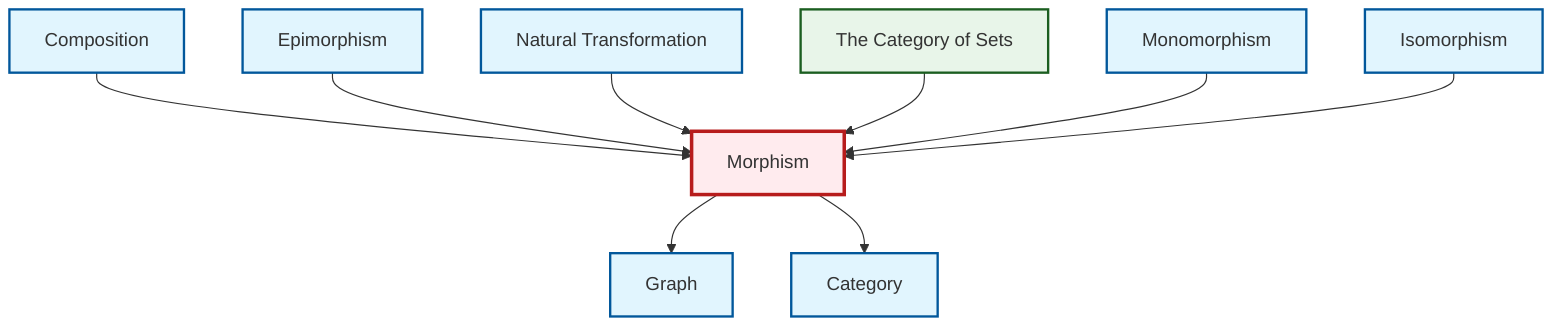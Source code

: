 graph TD
    classDef definition fill:#e1f5fe,stroke:#01579b,stroke-width:2px
    classDef theorem fill:#f3e5f5,stroke:#4a148c,stroke-width:2px
    classDef axiom fill:#fff3e0,stroke:#e65100,stroke-width:2px
    classDef example fill:#e8f5e9,stroke:#1b5e20,stroke-width:2px
    classDef current fill:#ffebee,stroke:#b71c1c,stroke-width:3px
    ex-set-category["The Category of Sets"]:::example
    def-composition["Composition"]:::definition
    def-epimorphism["Epimorphism"]:::definition
    def-monomorphism["Monomorphism"]:::definition
    def-category["Category"]:::definition
    def-morphism["Morphism"]:::definition
    def-graph["Graph"]:::definition
    def-natural-transformation["Natural Transformation"]:::definition
    def-isomorphism["Isomorphism"]:::definition
    def-morphism --> def-graph
    def-composition --> def-morphism
    def-epimorphism --> def-morphism
    def-morphism --> def-category
    def-natural-transformation --> def-morphism
    ex-set-category --> def-morphism
    def-monomorphism --> def-morphism
    def-isomorphism --> def-morphism
    class def-morphism current